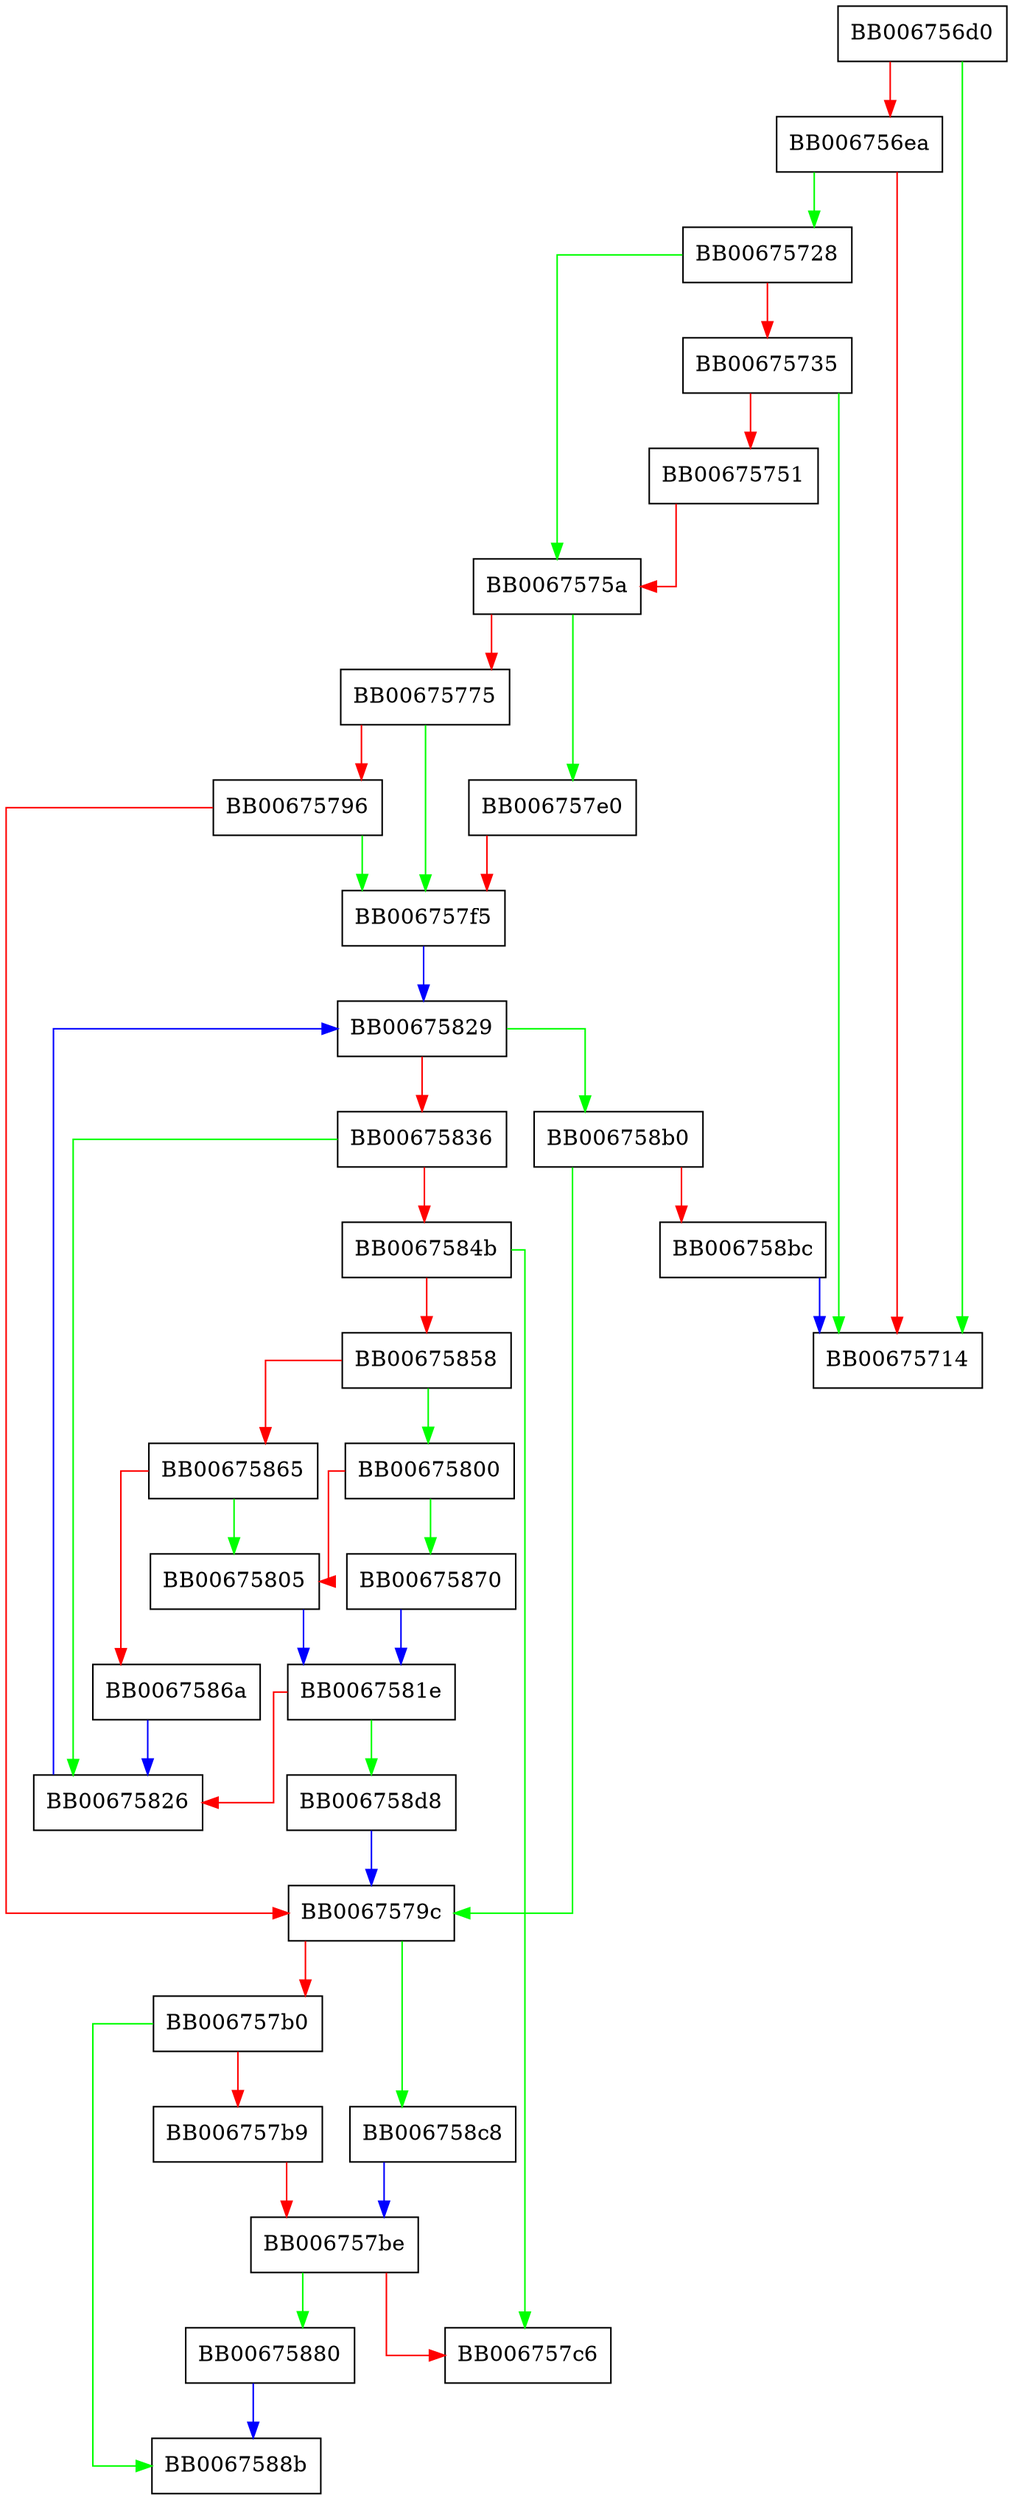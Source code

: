 digraph ossl_x509_store_ctx_get_by_subject {
  node [shape="box"];
  graph [splines=ortho];
  BB006756d0 -> BB00675714 [color="green"];
  BB006756d0 -> BB006756ea [color="red"];
  BB006756ea -> BB00675728 [color="green"];
  BB006756ea -> BB00675714 [color="red"];
  BB00675728 -> BB0067575a [color="green"];
  BB00675728 -> BB00675735 [color="red"];
  BB00675735 -> BB00675714 [color="green"];
  BB00675735 -> BB00675751 [color="red"];
  BB00675751 -> BB0067575a [color="red"];
  BB0067575a -> BB006757e0 [color="green"];
  BB0067575a -> BB00675775 [color="red"];
  BB00675775 -> BB006757f5 [color="green"];
  BB00675775 -> BB00675796 [color="red"];
  BB00675796 -> BB006757f5 [color="green"];
  BB00675796 -> BB0067579c [color="red"];
  BB0067579c -> BB006758c8 [color="green"];
  BB0067579c -> BB006757b0 [color="red"];
  BB006757b0 -> BB0067588b [color="green"];
  BB006757b0 -> BB006757b9 [color="red"];
  BB006757b9 -> BB006757be [color="red"];
  BB006757be -> BB00675880 [color="green"];
  BB006757be -> BB006757c6 [color="red"];
  BB006757e0 -> BB006757f5 [color="red"];
  BB006757f5 -> BB00675829 [color="blue"];
  BB00675800 -> BB00675870 [color="green"];
  BB00675800 -> BB00675805 [color="red"];
  BB00675805 -> BB0067581e [color="blue"];
  BB0067581e -> BB006758d8 [color="green"];
  BB0067581e -> BB00675826 [color="red"];
  BB00675826 -> BB00675829 [color="blue"];
  BB00675829 -> BB006758b0 [color="green"];
  BB00675829 -> BB00675836 [color="red"];
  BB00675836 -> BB00675826 [color="green"];
  BB00675836 -> BB0067584b [color="red"];
  BB0067584b -> BB006757c6 [color="green"];
  BB0067584b -> BB00675858 [color="red"];
  BB00675858 -> BB00675800 [color="green"];
  BB00675858 -> BB00675865 [color="red"];
  BB00675865 -> BB00675805 [color="green"];
  BB00675865 -> BB0067586a [color="red"];
  BB0067586a -> BB00675826 [color="blue"];
  BB00675870 -> BB0067581e [color="blue"];
  BB00675880 -> BB0067588b [color="blue"];
  BB006758b0 -> BB0067579c [color="green"];
  BB006758b0 -> BB006758bc [color="red"];
  BB006758bc -> BB00675714 [color="blue"];
  BB006758c8 -> BB006757be [color="blue"];
  BB006758d8 -> BB0067579c [color="blue"];
}